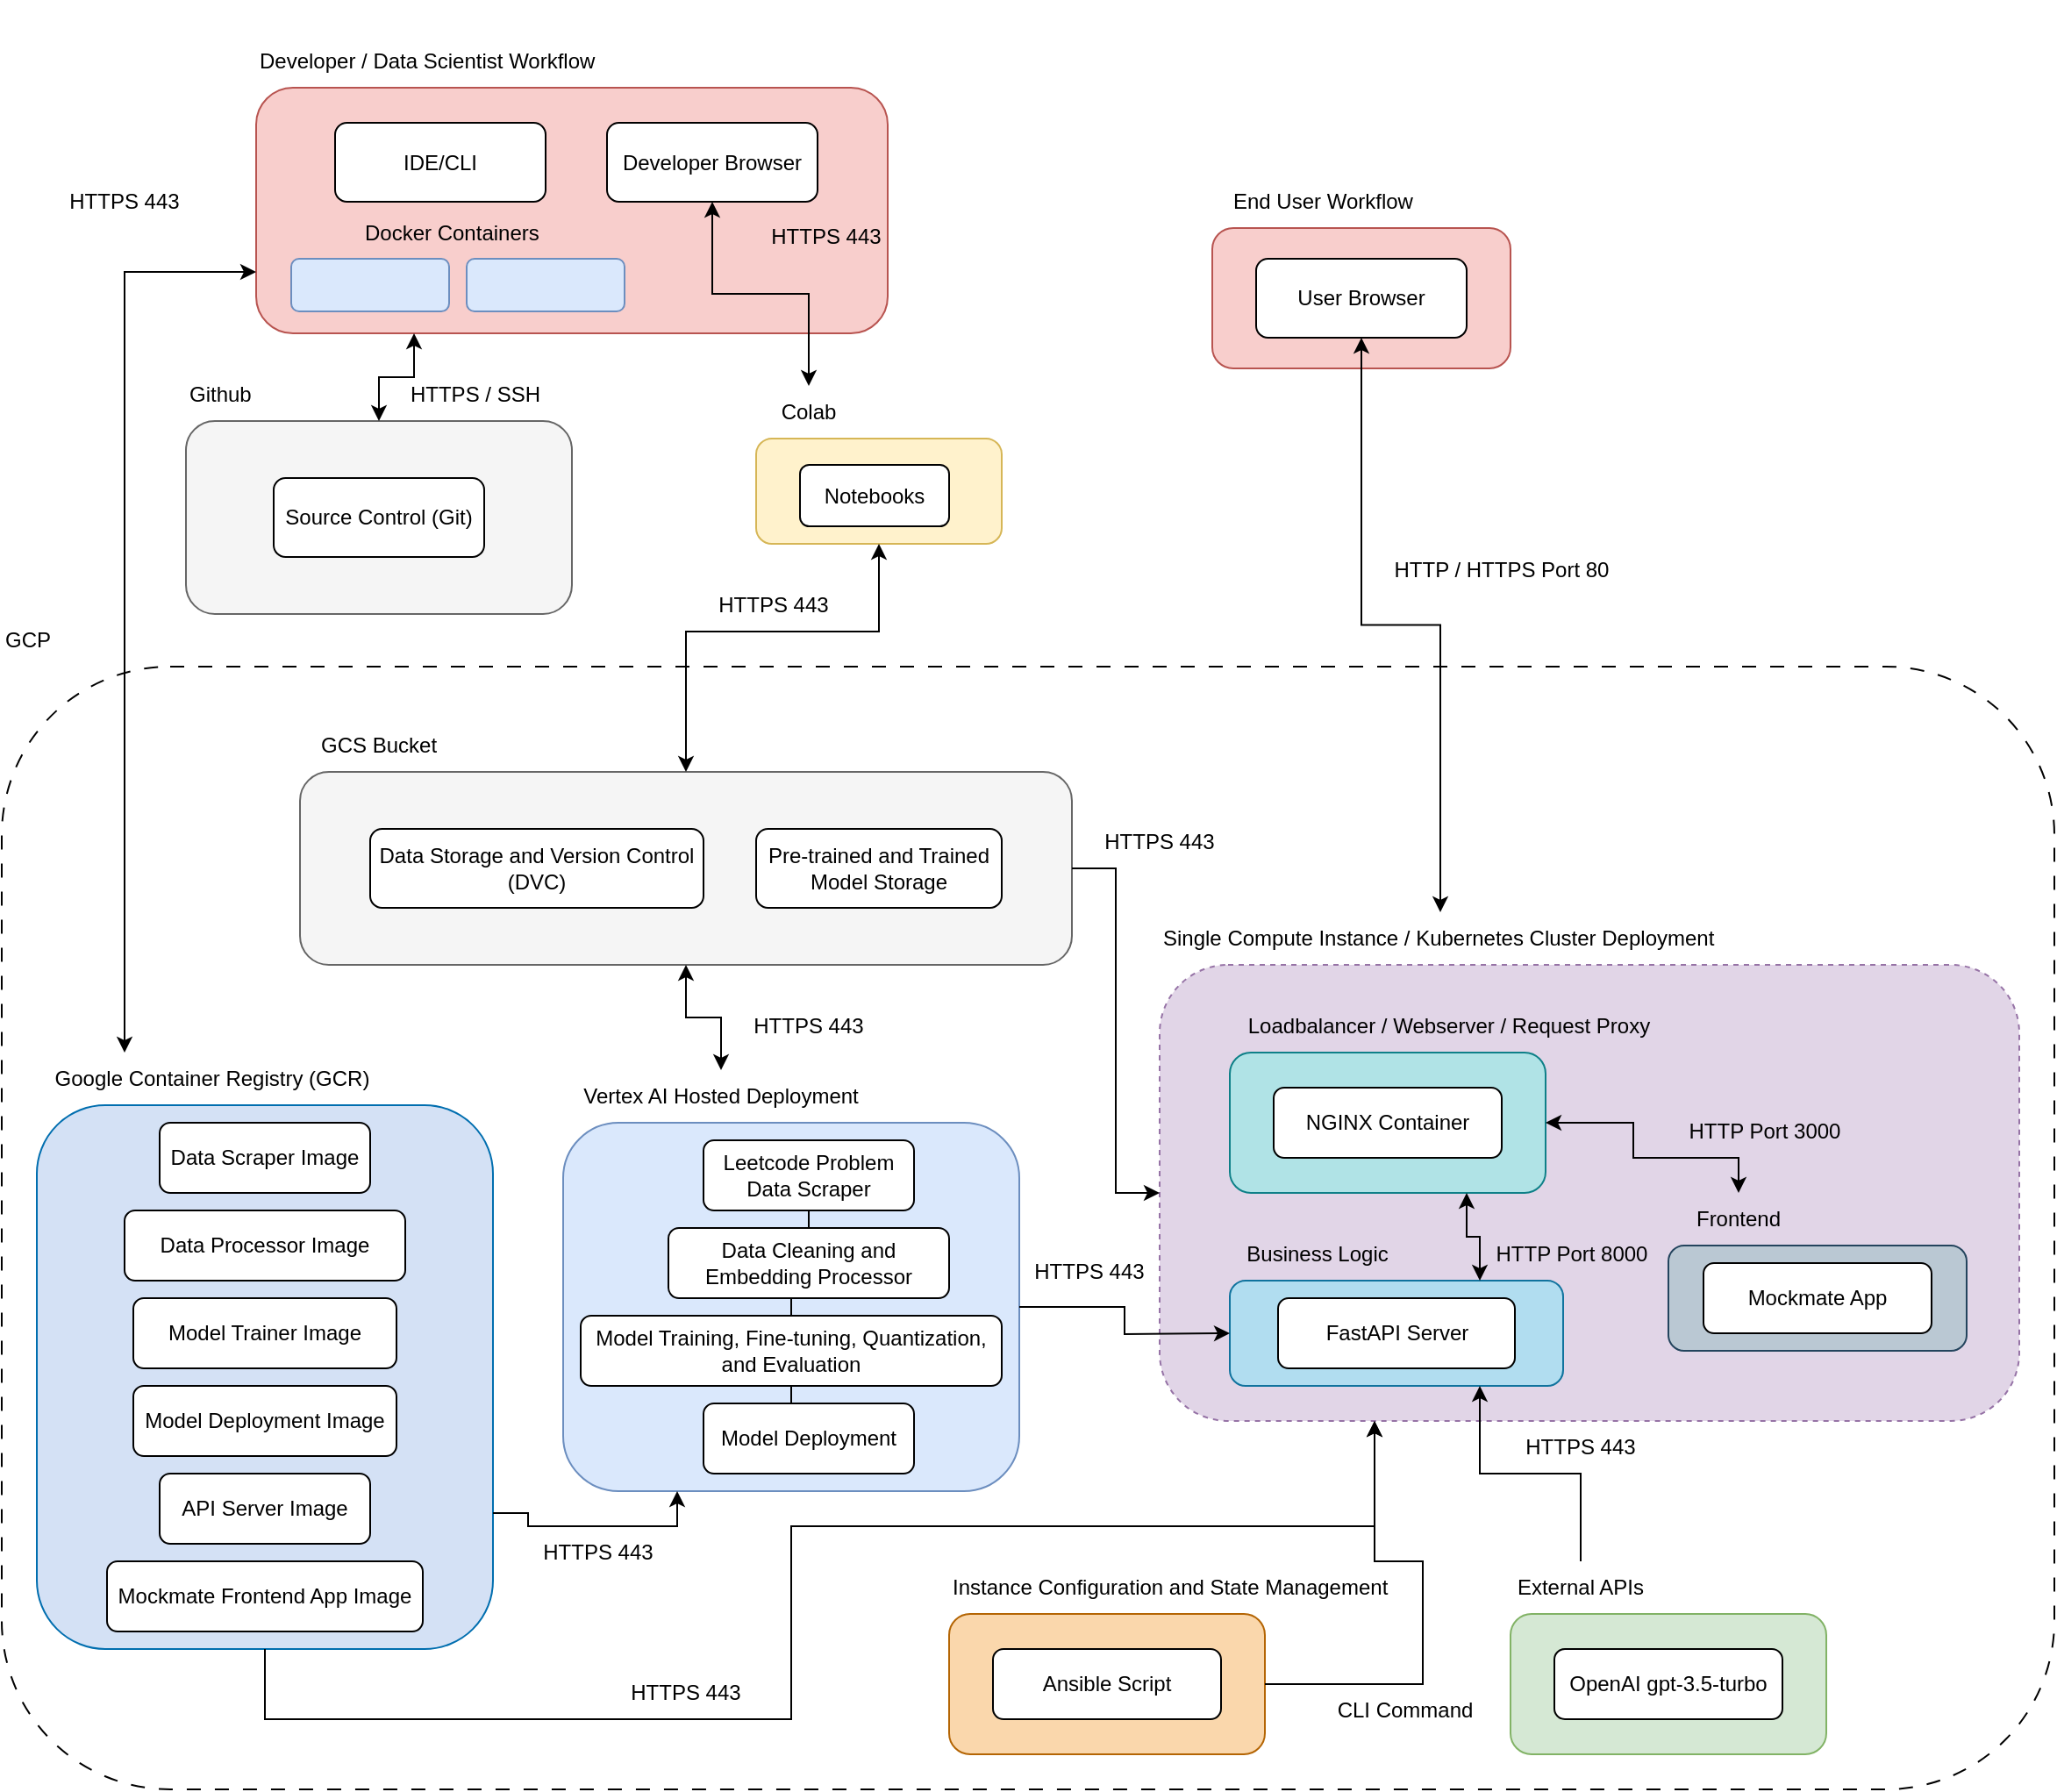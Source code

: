 <mxfile version="22.1.3" type="device">
  <diagram name="Page-1" id="L8D-6fee6ZNkzh_6pX5-">
    <mxGraphModel dx="1837" dy="2269" grid="1" gridSize="10" guides="1" tooltips="1" connect="1" arrows="1" fold="1" page="1" pageScale="1" pageWidth="850" pageHeight="1100" math="0" shadow="0">
      <root>
        <mxCell id="0" />
        <mxCell id="1" parent="0" />
        <mxCell id="KTtyhYk-t-QKvCUHkFDM-74" value="" style="rounded=1;whiteSpace=wrap;html=1;fillOpacity=0;dashed=1;dashPattern=8 8;" vertex="1" parent="1">
          <mxGeometry x="100" y="280" width="1170" height="640" as="geometry" />
        </mxCell>
        <mxCell id="95dfW2U9D8jgeMzbNa6m-17" value="" style="group" parent="1" vertex="1" connectable="0">
          <mxGeometry x="530" y="120" width="140" height="90" as="geometry" />
        </mxCell>
        <mxCell id="95dfW2U9D8jgeMzbNa6m-6" value="" style="rounded=1;whiteSpace=wrap;html=1;fillColor=#fff2cc;strokeColor=#d6b656;" parent="95dfW2U9D8jgeMzbNa6m-17" vertex="1">
          <mxGeometry y="30" width="140" height="60" as="geometry" />
        </mxCell>
        <mxCell id="95dfW2U9D8jgeMzbNa6m-15" value="Notebooks" style="rounded=1;whiteSpace=wrap;html=1;" parent="95dfW2U9D8jgeMzbNa6m-17" vertex="1">
          <mxGeometry x="25" y="45" width="85" height="35" as="geometry" />
        </mxCell>
        <mxCell id="95dfW2U9D8jgeMzbNa6m-16" value="Colab" style="text;html=1;strokeColor=none;fillColor=none;align=center;verticalAlign=middle;whiteSpace=wrap;rounded=0;" parent="95dfW2U9D8jgeMzbNa6m-17" vertex="1">
          <mxGeometry width="60" height="30" as="geometry" />
        </mxCell>
        <mxCell id="95dfW2U9D8jgeMzbNa6m-26" value="" style="group" parent="1" vertex="1" connectable="0">
          <mxGeometry x="420" y="510" width="260" height="240" as="geometry" />
        </mxCell>
        <mxCell id="95dfW2U9D8jgeMzbNa6m-7" value="" style="rounded=1;whiteSpace=wrap;html=1;fillColor=#dae8fc;strokeColor=#6c8ebf;" parent="95dfW2U9D8jgeMzbNa6m-26" vertex="1">
          <mxGeometry y="30" width="260" height="210" as="geometry" />
        </mxCell>
        <mxCell id="KTtyhYk-t-QKvCUHkFDM-89" style="edgeStyle=orthogonalEdgeStyle;rounded=0;orthogonalLoop=1;jettySize=auto;html=1;exitX=0.5;exitY=1;exitDx=0;exitDy=0;entryX=0.5;entryY=0;entryDx=0;entryDy=0;endArrow=none;endFill=0;startSize=1;" edge="1" parent="95dfW2U9D8jgeMzbNa6m-26" source="95dfW2U9D8jgeMzbNa6m-8" target="95dfW2U9D8jgeMzbNa6m-22">
          <mxGeometry relative="1" as="geometry" />
        </mxCell>
        <mxCell id="95dfW2U9D8jgeMzbNa6m-8" value="Leetcode Problem Data Scraper" style="rounded=1;whiteSpace=wrap;html=1;" parent="95dfW2U9D8jgeMzbNa6m-26" vertex="1">
          <mxGeometry x="80" y="40" width="120" height="40" as="geometry" />
        </mxCell>
        <mxCell id="95dfW2U9D8jgeMzbNa6m-18" value="Vertex AI Hosted Deployment" style="text;html=1;strokeColor=none;fillColor=none;align=center;verticalAlign=middle;whiteSpace=wrap;rounded=0;" parent="95dfW2U9D8jgeMzbNa6m-26" vertex="1">
          <mxGeometry width="180" height="30" as="geometry" />
        </mxCell>
        <mxCell id="KTtyhYk-t-QKvCUHkFDM-90" style="edgeStyle=orthogonalEdgeStyle;rounded=0;orthogonalLoop=1;jettySize=auto;html=1;exitX=0.5;exitY=1;exitDx=0;exitDy=0;entryX=0.5;entryY=0;entryDx=0;entryDy=0;endArrow=none;endFill=0;" edge="1" parent="95dfW2U9D8jgeMzbNa6m-26" source="95dfW2U9D8jgeMzbNa6m-22" target="95dfW2U9D8jgeMzbNa6m-24">
          <mxGeometry relative="1" as="geometry" />
        </mxCell>
        <mxCell id="95dfW2U9D8jgeMzbNa6m-22" value="Data Cleaning and Embedding Processor" style="rounded=1;whiteSpace=wrap;html=1;" parent="95dfW2U9D8jgeMzbNa6m-26" vertex="1">
          <mxGeometry x="60" y="90" width="160" height="40" as="geometry" />
        </mxCell>
        <mxCell id="KTtyhYk-t-QKvCUHkFDM-92" style="edgeStyle=orthogonalEdgeStyle;rounded=0;orthogonalLoop=1;jettySize=auto;html=1;entryX=0.25;entryY=0;entryDx=0;entryDy=0;" edge="1" parent="95dfW2U9D8jgeMzbNa6m-26" source="95dfW2U9D8jgeMzbNa6m-24" target="95dfW2U9D8jgeMzbNa6m-25">
          <mxGeometry relative="1" as="geometry" />
        </mxCell>
        <mxCell id="95dfW2U9D8jgeMzbNa6m-24" value="Model Training, Fine-tuning, Quantization, and Evaluation" style="rounded=1;whiteSpace=wrap;html=1;" parent="95dfW2U9D8jgeMzbNa6m-26" vertex="1">
          <mxGeometry x="10" y="140" width="240" height="40" as="geometry" />
        </mxCell>
        <mxCell id="95dfW2U9D8jgeMzbNa6m-25" value="Model Deployment" style="rounded=1;whiteSpace=wrap;html=1;" parent="95dfW2U9D8jgeMzbNa6m-26" vertex="1">
          <mxGeometry x="80" y="190" width="120" height="40" as="geometry" />
        </mxCell>
        <mxCell id="95dfW2U9D8jgeMzbNa6m-29" value="" style="group" parent="1" vertex="1" connectable="0">
          <mxGeometry x="960" y="790" width="180" height="110" as="geometry" />
        </mxCell>
        <mxCell id="95dfW2U9D8jgeMzbNa6m-27" value="" style="rounded=1;whiteSpace=wrap;html=1;fillColor=#d5e8d4;strokeColor=#82b366;" parent="95dfW2U9D8jgeMzbNa6m-29" vertex="1">
          <mxGeometry y="30" width="180" height="80" as="geometry" />
        </mxCell>
        <mxCell id="95dfW2U9D8jgeMzbNa6m-10" value="OpenAI gpt-3.5-turbo" style="rounded=1;whiteSpace=wrap;html=1;" parent="95dfW2U9D8jgeMzbNa6m-29" vertex="1">
          <mxGeometry x="25" y="50" width="130" height="40" as="geometry" />
        </mxCell>
        <mxCell id="95dfW2U9D8jgeMzbNa6m-28" value="External APIs" style="text;html=1;strokeColor=none;fillColor=none;align=center;verticalAlign=middle;whiteSpace=wrap;rounded=0;" parent="95dfW2U9D8jgeMzbNa6m-29" vertex="1">
          <mxGeometry width="80" height="30" as="geometry" />
        </mxCell>
        <mxCell id="KTtyhYk-t-QKvCUHkFDM-13" value="" style="group" vertex="1" connectable="0" parent="1">
          <mxGeometry x="790" width="200" height="110" as="geometry" />
        </mxCell>
        <mxCell id="KTtyhYk-t-QKvCUHkFDM-2" value="" style="rounded=1;whiteSpace=wrap;html=1;fillColor=#f8cecc;strokeColor=#b85450;" vertex="1" parent="KTtyhYk-t-QKvCUHkFDM-13">
          <mxGeometry y="30" width="170" height="80" as="geometry" />
        </mxCell>
        <mxCell id="KTtyhYk-t-QKvCUHkFDM-3" value="User Browser" style="rounded=1;whiteSpace=wrap;html=1;" vertex="1" parent="KTtyhYk-t-QKvCUHkFDM-13">
          <mxGeometry x="25" y="47.5" width="120" height="45" as="geometry" />
        </mxCell>
        <mxCell id="KTtyhYk-t-QKvCUHkFDM-6" value="End User Workflow" style="text;html=1;strokeColor=none;fillColor=none;align=left;verticalAlign=middle;whiteSpace=wrap;rounded=0;" vertex="1" parent="KTtyhYk-t-QKvCUHkFDM-13">
          <mxGeometry x="10" width="190" height="30" as="geometry" />
        </mxCell>
        <mxCell id="KTtyhYk-t-QKvCUHkFDM-17" value="" style="group" vertex="1" connectable="0" parent="1">
          <mxGeometry x="270" y="310" width="780" height="140" as="geometry" />
        </mxCell>
        <mxCell id="KTtyhYk-t-QKvCUHkFDM-18" value="" style="rounded=1;whiteSpace=wrap;html=1;fillColor=#f5f5f5;fontColor=#333333;strokeColor=#666666;" vertex="1" parent="KTtyhYk-t-QKvCUHkFDM-17">
          <mxGeometry y="30" width="440" height="110" as="geometry" />
        </mxCell>
        <mxCell id="KTtyhYk-t-QKvCUHkFDM-19" value="GCS Bucket" style="text;html=1;strokeColor=none;fillColor=none;align=left;verticalAlign=middle;whiteSpace=wrap;rounded=0;" vertex="1" parent="KTtyhYk-t-QKvCUHkFDM-17">
          <mxGeometry x="10" width="70" height="30" as="geometry" />
        </mxCell>
        <mxCell id="KTtyhYk-t-QKvCUHkFDM-21" value="Data Storage and Version Control (DVC)" style="rounded=1;whiteSpace=wrap;html=1;" vertex="1" parent="KTtyhYk-t-QKvCUHkFDM-17">
          <mxGeometry x="40" y="62.5" width="190" height="45" as="geometry" />
        </mxCell>
        <mxCell id="KTtyhYk-t-QKvCUHkFDM-23" value="Pre-trained and Trained Model Storage" style="rounded=1;whiteSpace=wrap;html=1;" vertex="1" parent="KTtyhYk-t-QKvCUHkFDM-17">
          <mxGeometry x="260" y="62.5" width="140" height="45" as="geometry" />
        </mxCell>
        <mxCell id="KTtyhYk-t-QKvCUHkFDM-99" value="HTTPS 443" style="text;html=1;strokeColor=none;fillColor=none;align=center;verticalAlign=middle;whiteSpace=wrap;rounded=0;" vertex="1" parent="KTtyhYk-t-QKvCUHkFDM-17">
          <mxGeometry x="430" y="55" width="120" height="30" as="geometry" />
        </mxCell>
        <mxCell id="KTtyhYk-t-QKvCUHkFDM-26" value="" style="group" vertex="1" connectable="0" parent="1">
          <mxGeometry x="205" y="110" width="225" height="140" as="geometry" />
        </mxCell>
        <mxCell id="95dfW2U9D8jgeMzbNa6m-2" value="" style="rounded=1;whiteSpace=wrap;html=1;fillColor=#f5f5f5;fontColor=#333333;strokeColor=#666666;" parent="KTtyhYk-t-QKvCUHkFDM-26" vertex="1">
          <mxGeometry y="30" width="220" height="110" as="geometry" />
        </mxCell>
        <mxCell id="95dfW2U9D8jgeMzbNa6m-19" value="Github" style="text;html=1;strokeColor=none;fillColor=none;align=left;verticalAlign=middle;whiteSpace=wrap;rounded=0;" parent="KTtyhYk-t-QKvCUHkFDM-26" vertex="1">
          <mxGeometry width="60" height="30" as="geometry" />
        </mxCell>
        <mxCell id="95dfW2U9D8jgeMzbNa6m-34" value="Source Control (Git)" style="rounded=1;whiteSpace=wrap;html=1;" parent="KTtyhYk-t-QKvCUHkFDM-26" vertex="1">
          <mxGeometry x="50" y="62.5" width="120" height="45" as="geometry" />
        </mxCell>
        <mxCell id="KTtyhYk-t-QKvCUHkFDM-110" value="HTTPS / SSH" style="text;html=1;strokeColor=none;fillColor=none;align=center;verticalAlign=middle;whiteSpace=wrap;rounded=0;" vertex="1" parent="KTtyhYk-t-QKvCUHkFDM-26">
          <mxGeometry x="105" width="120" height="30" as="geometry" />
        </mxCell>
        <mxCell id="KTtyhYk-t-QKvCUHkFDM-41" value="" style="group" vertex="1" connectable="0" parent="1">
          <mxGeometry x="245" y="-100" width="385" height="190" as="geometry" />
        </mxCell>
        <mxCell id="95dfW2U9D8jgeMzbNa6m-1" value="" style="rounded=1;whiteSpace=wrap;html=1;fillColor=#f8cecc;strokeColor=#b85450;" parent="KTtyhYk-t-QKvCUHkFDM-41" vertex="1">
          <mxGeometry y="50" width="360" height="140" as="geometry" />
        </mxCell>
        <mxCell id="95dfW2U9D8jgeMzbNa6m-3" value="IDE/CLI" style="rounded=1;whiteSpace=wrap;html=1;" parent="KTtyhYk-t-QKvCUHkFDM-41" vertex="1">
          <mxGeometry x="45" y="70" width="120" height="45" as="geometry" />
        </mxCell>
        <mxCell id="95dfW2U9D8jgeMzbNa6m-12" value="Developer / Data Scientist Workflow" style="text;html=1;strokeColor=none;fillColor=none;align=left;verticalAlign=middle;whiteSpace=wrap;rounded=0;" parent="KTtyhYk-t-QKvCUHkFDM-41" vertex="1">
          <mxGeometry y="20" width="200" height="30" as="geometry" />
        </mxCell>
        <mxCell id="KTtyhYk-t-QKvCUHkFDM-11" value="Developer Browser" style="rounded=1;whiteSpace=wrap;html=1;" vertex="1" parent="KTtyhYk-t-QKvCUHkFDM-41">
          <mxGeometry x="200" y="70" width="120" height="45" as="geometry" />
        </mxCell>
        <mxCell id="KTtyhYk-t-QKvCUHkFDM-29" value="" style="rounded=1;whiteSpace=wrap;html=1;fillColor=#dae8fc;strokeColor=#6c8ebf;" vertex="1" parent="KTtyhYk-t-QKvCUHkFDM-41">
          <mxGeometry x="120" y="147.5" width="90" height="30" as="geometry" />
        </mxCell>
        <mxCell id="KTtyhYk-t-QKvCUHkFDM-37" value="" style="rounded=1;whiteSpace=wrap;html=1;fillColor=#dae8fc;strokeColor=#6c8ebf;" vertex="1" parent="KTtyhYk-t-QKvCUHkFDM-41">
          <mxGeometry x="20" y="147.5" width="90" height="30" as="geometry" />
        </mxCell>
        <mxCell id="KTtyhYk-t-QKvCUHkFDM-38" value="Docker Containers" style="text;html=1;strokeColor=none;fillColor=none;align=left;verticalAlign=middle;whiteSpace=wrap;rounded=0;" vertex="1" parent="KTtyhYk-t-QKvCUHkFDM-41">
          <mxGeometry x="60" y="117.5" width="110" height="30" as="geometry" />
        </mxCell>
        <mxCell id="KTtyhYk-t-QKvCUHkFDM-112" value="HTTPS 443" style="text;html=1;strokeColor=none;fillColor=none;align=center;verticalAlign=middle;whiteSpace=wrap;rounded=0;" vertex="1" parent="KTtyhYk-t-QKvCUHkFDM-41">
          <mxGeometry x="265" y="120" width="120" height="30" as="geometry" />
        </mxCell>
        <mxCell id="KTtyhYk-t-QKvCUHkFDM-53" value="" style="group" vertex="1" connectable="0" parent="1">
          <mxGeometry x="120" y="500" width="260" height="340" as="geometry" />
        </mxCell>
        <mxCell id="KTtyhYk-t-QKvCUHkFDM-54" value="" style="rounded=1;whiteSpace=wrap;html=1;fillColor=#D4E1F5;strokeColor=#006EAF;fontColor=#ffffff;" vertex="1" parent="KTtyhYk-t-QKvCUHkFDM-53">
          <mxGeometry y="30" width="260" height="310" as="geometry" />
        </mxCell>
        <mxCell id="KTtyhYk-t-QKvCUHkFDM-55" value="Data Scraper Image" style="rounded=1;whiteSpace=wrap;html=1;" vertex="1" parent="KTtyhYk-t-QKvCUHkFDM-53">
          <mxGeometry x="70" y="40" width="120" height="40" as="geometry" />
        </mxCell>
        <mxCell id="KTtyhYk-t-QKvCUHkFDM-56" value="Google Container Registry (GCR)" style="text;html=1;strokeColor=none;fillColor=none;align=center;verticalAlign=middle;whiteSpace=wrap;rounded=0;" vertex="1" parent="KTtyhYk-t-QKvCUHkFDM-53">
          <mxGeometry width="200" height="30" as="geometry" />
        </mxCell>
        <mxCell id="KTtyhYk-t-QKvCUHkFDM-57" value="Data Processor Image" style="rounded=1;whiteSpace=wrap;html=1;" vertex="1" parent="KTtyhYk-t-QKvCUHkFDM-53">
          <mxGeometry x="50" y="90" width="160" height="40" as="geometry" />
        </mxCell>
        <mxCell id="KTtyhYk-t-QKvCUHkFDM-58" value="Model Trainer Image" style="rounded=1;whiteSpace=wrap;html=1;" vertex="1" parent="KTtyhYk-t-QKvCUHkFDM-53">
          <mxGeometry x="55" y="140" width="150" height="40" as="geometry" />
        </mxCell>
        <mxCell id="KTtyhYk-t-QKvCUHkFDM-59" value="Model Deployment Image" style="rounded=1;whiteSpace=wrap;html=1;" vertex="1" parent="KTtyhYk-t-QKvCUHkFDM-53">
          <mxGeometry x="55" y="190" width="150" height="40" as="geometry" />
        </mxCell>
        <mxCell id="KTtyhYk-t-QKvCUHkFDM-67" value="API Server Image" style="rounded=1;whiteSpace=wrap;html=1;" vertex="1" parent="KTtyhYk-t-QKvCUHkFDM-53">
          <mxGeometry x="70" y="240" width="120" height="40" as="geometry" />
        </mxCell>
        <mxCell id="KTtyhYk-t-QKvCUHkFDM-68" value="Mockmate Frontend App Image" style="rounded=1;whiteSpace=wrap;html=1;" vertex="1" parent="KTtyhYk-t-QKvCUHkFDM-53">
          <mxGeometry x="40" y="290" width="180" height="40" as="geometry" />
        </mxCell>
        <mxCell id="KTtyhYk-t-QKvCUHkFDM-73" value="" style="group" vertex="1" connectable="0" parent="1">
          <mxGeometry x="760" y="420" width="490" height="290" as="geometry" />
        </mxCell>
        <mxCell id="95dfW2U9D8jgeMzbNa6m-11" value="" style="rounded=1;whiteSpace=wrap;html=1;fillOpacity=100;dashed=1;fillColor=#e1d5e7;strokeColor=#9673a6;" parent="KTtyhYk-t-QKvCUHkFDM-73" vertex="1">
          <mxGeometry y="30" width="490" height="260" as="geometry" />
        </mxCell>
        <mxCell id="95dfW2U9D8jgeMzbNa6m-13" value="Single Compute Instance / Kubernetes Cluster Deployment" style="text;html=1;strokeColor=none;fillColor=none;align=left;verticalAlign=middle;whiteSpace=wrap;rounded=0;" parent="KTtyhYk-t-QKvCUHkFDM-73" vertex="1">
          <mxGeometry width="320" height="30" as="geometry" />
        </mxCell>
        <mxCell id="95dfW2U9D8jgeMzbNa6m-30" value="" style="group" parent="KTtyhYk-t-QKvCUHkFDM-73" vertex="1" connectable="0">
          <mxGeometry x="290" y="160" width="170" height="90" as="geometry" />
        </mxCell>
        <mxCell id="95dfW2U9D8jgeMzbNa6m-20" value="" style="rounded=1;whiteSpace=wrap;html=1;fillColor=#bac8d3;strokeColor=#23445d;" parent="95dfW2U9D8jgeMzbNa6m-30" vertex="1">
          <mxGeometry y="30" width="170" height="60" as="geometry" />
        </mxCell>
        <mxCell id="95dfW2U9D8jgeMzbNa6m-21" value="Frontend" style="text;html=1;strokeColor=none;fillColor=none;align=center;verticalAlign=middle;whiteSpace=wrap;rounded=0;" parent="95dfW2U9D8jgeMzbNa6m-30" vertex="1">
          <mxGeometry width="80" height="30" as="geometry" />
        </mxCell>
        <mxCell id="95dfW2U9D8jgeMzbNa6m-31" value="Mockmate App" style="rounded=1;whiteSpace=wrap;html=1;" parent="95dfW2U9D8jgeMzbNa6m-30" vertex="1">
          <mxGeometry x="20" y="40" width="130" height="40" as="geometry" />
        </mxCell>
        <mxCell id="95dfW2U9D8jgeMzbNa6m-33" value="" style="group" parent="KTtyhYk-t-QKvCUHkFDM-73" vertex="1" connectable="0">
          <mxGeometry x="40" y="180" width="190" height="90" as="geometry" />
        </mxCell>
        <mxCell id="95dfW2U9D8jgeMzbNa6m-9" value="" style="rounded=1;whiteSpace=wrap;html=1;fillColor=#b1ddf0;strokeColor=#10739e;" parent="95dfW2U9D8jgeMzbNa6m-33" vertex="1">
          <mxGeometry y="30" width="190" height="60" as="geometry" />
        </mxCell>
        <mxCell id="95dfW2U9D8jgeMzbNa6m-23" value="Business Logic" style="text;html=1;strokeColor=none;fillColor=none;align=center;verticalAlign=middle;whiteSpace=wrap;rounded=0;" parent="95dfW2U9D8jgeMzbNa6m-33" vertex="1">
          <mxGeometry width="100" height="30" as="geometry" />
        </mxCell>
        <mxCell id="95dfW2U9D8jgeMzbNa6m-32" value="FastAPI Server" style="rounded=1;whiteSpace=wrap;html=1;" parent="95dfW2U9D8jgeMzbNa6m-33" vertex="1">
          <mxGeometry x="27.5" y="40" width="135" height="40" as="geometry" />
        </mxCell>
        <mxCell id="KTtyhYk-t-QKvCUHkFDM-44" value="" style="group" vertex="1" connectable="0" parent="KTtyhYk-t-QKvCUHkFDM-73">
          <mxGeometry x="40" y="50" width="250" height="110" as="geometry" />
        </mxCell>
        <mxCell id="KTtyhYk-t-QKvCUHkFDM-45" value="" style="rounded=1;whiteSpace=wrap;html=1;fillColor=#b0e3e6;strokeColor=#0e8088;" vertex="1" parent="KTtyhYk-t-QKvCUHkFDM-44">
          <mxGeometry y="30" width="180" height="80" as="geometry" />
        </mxCell>
        <mxCell id="KTtyhYk-t-QKvCUHkFDM-46" value="NGINX Container" style="rounded=1;whiteSpace=wrap;html=1;" vertex="1" parent="KTtyhYk-t-QKvCUHkFDM-44">
          <mxGeometry x="25" y="50" width="130" height="40" as="geometry" />
        </mxCell>
        <mxCell id="KTtyhYk-t-QKvCUHkFDM-47" value="Loadbalancer / Webserver / Request Proxy" style="text;html=1;strokeColor=none;fillColor=none;align=center;verticalAlign=middle;whiteSpace=wrap;rounded=0;" vertex="1" parent="KTtyhYk-t-QKvCUHkFDM-44">
          <mxGeometry width="250" height="30" as="geometry" />
        </mxCell>
        <mxCell id="KTtyhYk-t-QKvCUHkFDM-81" value="HTTP Port 3000" style="text;html=1;strokeColor=none;fillColor=none;align=center;verticalAlign=middle;whiteSpace=wrap;rounded=0;" vertex="1" parent="KTtyhYk-t-QKvCUHkFDM-73">
          <mxGeometry x="270" y="110" width="150" height="30" as="geometry" />
        </mxCell>
        <mxCell id="KTtyhYk-t-QKvCUHkFDM-82" style="edgeStyle=orthogonalEdgeStyle;rounded=0;orthogonalLoop=1;jettySize=auto;html=1;exitX=0.5;exitY=0;exitDx=0;exitDy=0;entryX=1;entryY=0.5;entryDx=0;entryDy=0;startArrow=classic;startFill=1;" edge="1" parent="KTtyhYk-t-QKvCUHkFDM-73" source="95dfW2U9D8jgeMzbNa6m-21" target="KTtyhYk-t-QKvCUHkFDM-45">
          <mxGeometry relative="1" as="geometry">
            <Array as="points">
              <mxPoint x="330" y="140" />
              <mxPoint x="270" y="140" />
              <mxPoint x="270" y="120" />
            </Array>
          </mxGeometry>
        </mxCell>
        <mxCell id="KTtyhYk-t-QKvCUHkFDM-84" style="edgeStyle=orthogonalEdgeStyle;rounded=0;orthogonalLoop=1;jettySize=auto;html=1;exitX=0.75;exitY=0;exitDx=0;exitDy=0;entryX=0.75;entryY=1;entryDx=0;entryDy=0;endArrow=classic;endFill=1;startArrow=classic;startFill=1;" edge="1" parent="KTtyhYk-t-QKvCUHkFDM-73" source="95dfW2U9D8jgeMzbNa6m-9" target="KTtyhYk-t-QKvCUHkFDM-45">
          <mxGeometry relative="1" as="geometry" />
        </mxCell>
        <mxCell id="KTtyhYk-t-QKvCUHkFDM-85" value="HTTP Port 8000" style="text;html=1;strokeColor=none;fillColor=none;align=center;verticalAlign=middle;whiteSpace=wrap;rounded=0;" vertex="1" parent="KTtyhYk-t-QKvCUHkFDM-73">
          <mxGeometry x="160" y="180" width="150" height="30" as="geometry" />
        </mxCell>
        <mxCell id="KTtyhYk-t-QKvCUHkFDM-48" value="" style="group" vertex="1" connectable="0" parent="1">
          <mxGeometry x="640" y="790" width="340" height="110" as="geometry" />
        </mxCell>
        <mxCell id="KTtyhYk-t-QKvCUHkFDM-49" value="" style="rounded=1;whiteSpace=wrap;html=1;fillColor=#fad7ac;strokeColor=#b46504;" vertex="1" parent="KTtyhYk-t-QKvCUHkFDM-48">
          <mxGeometry y="30" width="180" height="80" as="geometry" />
        </mxCell>
        <mxCell id="KTtyhYk-t-QKvCUHkFDM-50" value="Ansible Script" style="rounded=1;whiteSpace=wrap;html=1;" vertex="1" parent="KTtyhYk-t-QKvCUHkFDM-48">
          <mxGeometry x="25" y="50" width="130" height="40" as="geometry" />
        </mxCell>
        <mxCell id="KTtyhYk-t-QKvCUHkFDM-51" value="Instance Configuration and State Management" style="text;html=1;strokeColor=none;fillColor=none;align=left;verticalAlign=middle;whiteSpace=wrap;rounded=0;" vertex="1" parent="KTtyhYk-t-QKvCUHkFDM-48">
          <mxGeometry width="270" height="30" as="geometry" />
        </mxCell>
        <mxCell id="KTtyhYk-t-QKvCUHkFDM-77" value="CLI Command" style="text;html=1;strokeColor=none;fillColor=none;align=center;verticalAlign=middle;whiteSpace=wrap;rounded=0;" vertex="1" parent="KTtyhYk-t-QKvCUHkFDM-48">
          <mxGeometry x="200" y="70" width="120" height="30" as="geometry" />
        </mxCell>
        <mxCell id="KTtyhYk-t-QKvCUHkFDM-75" value="GCP" style="text;html=1;strokeColor=none;fillColor=none;align=left;verticalAlign=middle;whiteSpace=wrap;rounded=0;" vertex="1" parent="1">
          <mxGeometry x="100" y="250" width="60" height="30" as="geometry" />
        </mxCell>
        <mxCell id="KTtyhYk-t-QKvCUHkFDM-76" style="edgeStyle=orthogonalEdgeStyle;rounded=0;orthogonalLoop=1;jettySize=auto;html=1;exitX=1;exitY=0.5;exitDx=0;exitDy=0;entryX=0.25;entryY=1;entryDx=0;entryDy=0;" edge="1" parent="1" source="KTtyhYk-t-QKvCUHkFDM-49" target="95dfW2U9D8jgeMzbNa6m-11">
          <mxGeometry relative="1" as="geometry">
            <Array as="points">
              <mxPoint x="910" y="860" />
              <mxPoint x="910" y="790" />
              <mxPoint x="883" y="790" />
            </Array>
          </mxGeometry>
        </mxCell>
        <mxCell id="KTtyhYk-t-QKvCUHkFDM-79" style="edgeStyle=orthogonalEdgeStyle;rounded=0;orthogonalLoop=1;jettySize=auto;html=1;entryX=0.5;entryY=0;entryDx=0;entryDy=0;startArrow=classic;startFill=1;endArrow=classic;endFill=1;" edge="1" parent="1" source="KTtyhYk-t-QKvCUHkFDM-3" target="95dfW2U9D8jgeMzbNa6m-13">
          <mxGeometry relative="1" as="geometry" />
        </mxCell>
        <mxCell id="KTtyhYk-t-QKvCUHkFDM-80" value="HTTP / HTTPS Port 80" style="text;html=1;strokeColor=none;fillColor=none;align=center;verticalAlign=middle;whiteSpace=wrap;rounded=0;" vertex="1" parent="1">
          <mxGeometry x="880" y="210" width="150" height="30" as="geometry" />
        </mxCell>
        <mxCell id="KTtyhYk-t-QKvCUHkFDM-87" style="edgeStyle=orthogonalEdgeStyle;rounded=0;orthogonalLoop=1;jettySize=auto;html=1;exitX=0.75;exitY=1;exitDx=0;exitDy=0;entryX=0.5;entryY=0;entryDx=0;entryDy=0;startArrow=classic;startFill=1;endArrow=none;endFill=0;" edge="1" parent="1" source="95dfW2U9D8jgeMzbNa6m-9" target="95dfW2U9D8jgeMzbNa6m-28">
          <mxGeometry relative="1" as="geometry" />
        </mxCell>
        <mxCell id="KTtyhYk-t-QKvCUHkFDM-95" value="" style="edgeStyle=orthogonalEdgeStyle;rounded=0;orthogonalLoop=1;jettySize=auto;html=1;startArrow=none;startFill=0;endArrow=none;endFill=0;" edge="1" parent="1" source="KTtyhYk-t-QKvCUHkFDM-88" target="95dfW2U9D8jgeMzbNa6m-28">
          <mxGeometry relative="1" as="geometry" />
        </mxCell>
        <mxCell id="KTtyhYk-t-QKvCUHkFDM-88" value="HTTPS 443" style="text;html=1;strokeColor=none;fillColor=none;align=center;verticalAlign=middle;whiteSpace=wrap;rounded=0;" vertex="1" parent="1">
          <mxGeometry x="940" y="710" width="120" height="30" as="geometry" />
        </mxCell>
        <mxCell id="KTtyhYk-t-QKvCUHkFDM-93" style="edgeStyle=orthogonalEdgeStyle;rounded=0;orthogonalLoop=1;jettySize=auto;html=1;endArrow=classic;endFill=1;startArrow=none;startFill=0;" edge="1" parent="1" source="95dfW2U9D8jgeMzbNa6m-7">
          <mxGeometry relative="1" as="geometry">
            <mxPoint x="800" y="660" as="targetPoint" />
          </mxGeometry>
        </mxCell>
        <mxCell id="KTtyhYk-t-QKvCUHkFDM-94" value="HTTPS 443" style="text;html=1;strokeColor=none;fillColor=none;align=center;verticalAlign=middle;whiteSpace=wrap;rounded=0;" vertex="1" parent="1">
          <mxGeometry x="660" y="610" width="120" height="30" as="geometry" />
        </mxCell>
        <mxCell id="KTtyhYk-t-QKvCUHkFDM-96" style="edgeStyle=orthogonalEdgeStyle;rounded=0;orthogonalLoop=1;jettySize=auto;html=1;startArrow=classic;startFill=1;" edge="1" parent="1" source="95dfW2U9D8jgeMzbNa6m-18" target="KTtyhYk-t-QKvCUHkFDM-18">
          <mxGeometry relative="1" as="geometry" />
        </mxCell>
        <mxCell id="KTtyhYk-t-QKvCUHkFDM-97" value="HTTPS 443" style="text;html=1;strokeColor=none;fillColor=none;align=center;verticalAlign=middle;whiteSpace=wrap;rounded=0;" vertex="1" parent="1">
          <mxGeometry x="500" y="470" width="120" height="30" as="geometry" />
        </mxCell>
        <mxCell id="KTtyhYk-t-QKvCUHkFDM-98" style="edgeStyle=orthogonalEdgeStyle;rounded=0;orthogonalLoop=1;jettySize=auto;html=1;exitX=1;exitY=0.5;exitDx=0;exitDy=0;entryX=0;entryY=0.5;entryDx=0;entryDy=0;" edge="1" parent="1" source="KTtyhYk-t-QKvCUHkFDM-18" target="95dfW2U9D8jgeMzbNa6m-11">
          <mxGeometry relative="1" as="geometry" />
        </mxCell>
        <mxCell id="KTtyhYk-t-QKvCUHkFDM-100" style="edgeStyle=orthogonalEdgeStyle;rounded=0;orthogonalLoop=1;jettySize=auto;html=1;entryX=0.5;entryY=1;entryDx=0;entryDy=0;startArrow=classic;startFill=1;" edge="1" parent="1" source="KTtyhYk-t-QKvCUHkFDM-18" target="95dfW2U9D8jgeMzbNa6m-6">
          <mxGeometry relative="1" as="geometry">
            <Array as="points">
              <mxPoint x="490" y="260" />
              <mxPoint x="600" y="260" />
            </Array>
          </mxGeometry>
        </mxCell>
        <mxCell id="KTtyhYk-t-QKvCUHkFDM-101" value="HTTPS 443" style="text;html=1;strokeColor=none;fillColor=none;align=center;verticalAlign=middle;whiteSpace=wrap;rounded=0;" vertex="1" parent="1">
          <mxGeometry x="480" y="230" width="120" height="30" as="geometry" />
        </mxCell>
        <mxCell id="KTtyhYk-t-QKvCUHkFDM-102" style="edgeStyle=orthogonalEdgeStyle;rounded=0;orthogonalLoop=1;jettySize=auto;html=1;exitX=1;exitY=0.75;exitDx=0;exitDy=0;entryX=0.25;entryY=1;entryDx=0;entryDy=0;" edge="1" parent="1" source="KTtyhYk-t-QKvCUHkFDM-54" target="95dfW2U9D8jgeMzbNa6m-7">
          <mxGeometry relative="1" as="geometry" />
        </mxCell>
        <mxCell id="KTtyhYk-t-QKvCUHkFDM-103" style="edgeStyle=orthogonalEdgeStyle;rounded=0;orthogonalLoop=1;jettySize=auto;html=1;entryX=0.25;entryY=1;entryDx=0;entryDy=0;" edge="1" parent="1" source="KTtyhYk-t-QKvCUHkFDM-54" target="95dfW2U9D8jgeMzbNa6m-11">
          <mxGeometry relative="1" as="geometry">
            <Array as="points">
              <mxPoint x="250" y="880" />
              <mxPoint x="550" y="880" />
              <mxPoint x="550" y="770" />
              <mxPoint x="883" y="770" />
            </Array>
          </mxGeometry>
        </mxCell>
        <mxCell id="KTtyhYk-t-QKvCUHkFDM-104" value="HTTPS 443" style="text;html=1;strokeColor=none;fillColor=none;align=center;verticalAlign=middle;whiteSpace=wrap;rounded=0;" vertex="1" parent="1">
          <mxGeometry x="430" y="850" width="120" height="30" as="geometry" />
        </mxCell>
        <mxCell id="KTtyhYk-t-QKvCUHkFDM-105" value="HTTPS 443" style="text;html=1;strokeColor=none;fillColor=none;align=center;verticalAlign=middle;whiteSpace=wrap;rounded=0;" vertex="1" parent="1">
          <mxGeometry x="380" y="770" width="120" height="30" as="geometry" />
        </mxCell>
        <mxCell id="KTtyhYk-t-QKvCUHkFDM-107" value="HTTPS 443" style="text;html=1;strokeColor=none;fillColor=none;align=center;verticalAlign=middle;whiteSpace=wrap;rounded=0;" vertex="1" parent="1">
          <mxGeometry x="110" width="120" height="30" as="geometry" />
        </mxCell>
        <mxCell id="KTtyhYk-t-QKvCUHkFDM-108" style="edgeStyle=orthogonalEdgeStyle;rounded=0;orthogonalLoop=1;jettySize=auto;html=1;exitX=0;exitY=0.75;exitDx=0;exitDy=0;entryX=0.25;entryY=0;entryDx=0;entryDy=0;startArrow=classic;startFill=1;" edge="1" parent="1" source="95dfW2U9D8jgeMzbNa6m-1" target="KTtyhYk-t-QKvCUHkFDM-56">
          <mxGeometry relative="1" as="geometry" />
        </mxCell>
        <mxCell id="KTtyhYk-t-QKvCUHkFDM-109" style="edgeStyle=orthogonalEdgeStyle;rounded=0;orthogonalLoop=1;jettySize=auto;html=1;exitX=0.25;exitY=1;exitDx=0;exitDy=0;entryX=0.5;entryY=0;entryDx=0;entryDy=0;startArrow=classic;startFill=1;" edge="1" parent="1" source="95dfW2U9D8jgeMzbNa6m-1" target="95dfW2U9D8jgeMzbNa6m-2">
          <mxGeometry relative="1" as="geometry" />
        </mxCell>
        <mxCell id="KTtyhYk-t-QKvCUHkFDM-111" style="edgeStyle=orthogonalEdgeStyle;rounded=0;orthogonalLoop=1;jettySize=auto;html=1;exitX=0.5;exitY=1;exitDx=0;exitDy=0;entryX=0.5;entryY=0;entryDx=0;entryDy=0;startArrow=classic;startFill=1;" edge="1" parent="1" source="KTtyhYk-t-QKvCUHkFDM-11" target="95dfW2U9D8jgeMzbNa6m-16">
          <mxGeometry relative="1" as="geometry" />
        </mxCell>
      </root>
    </mxGraphModel>
  </diagram>
</mxfile>
